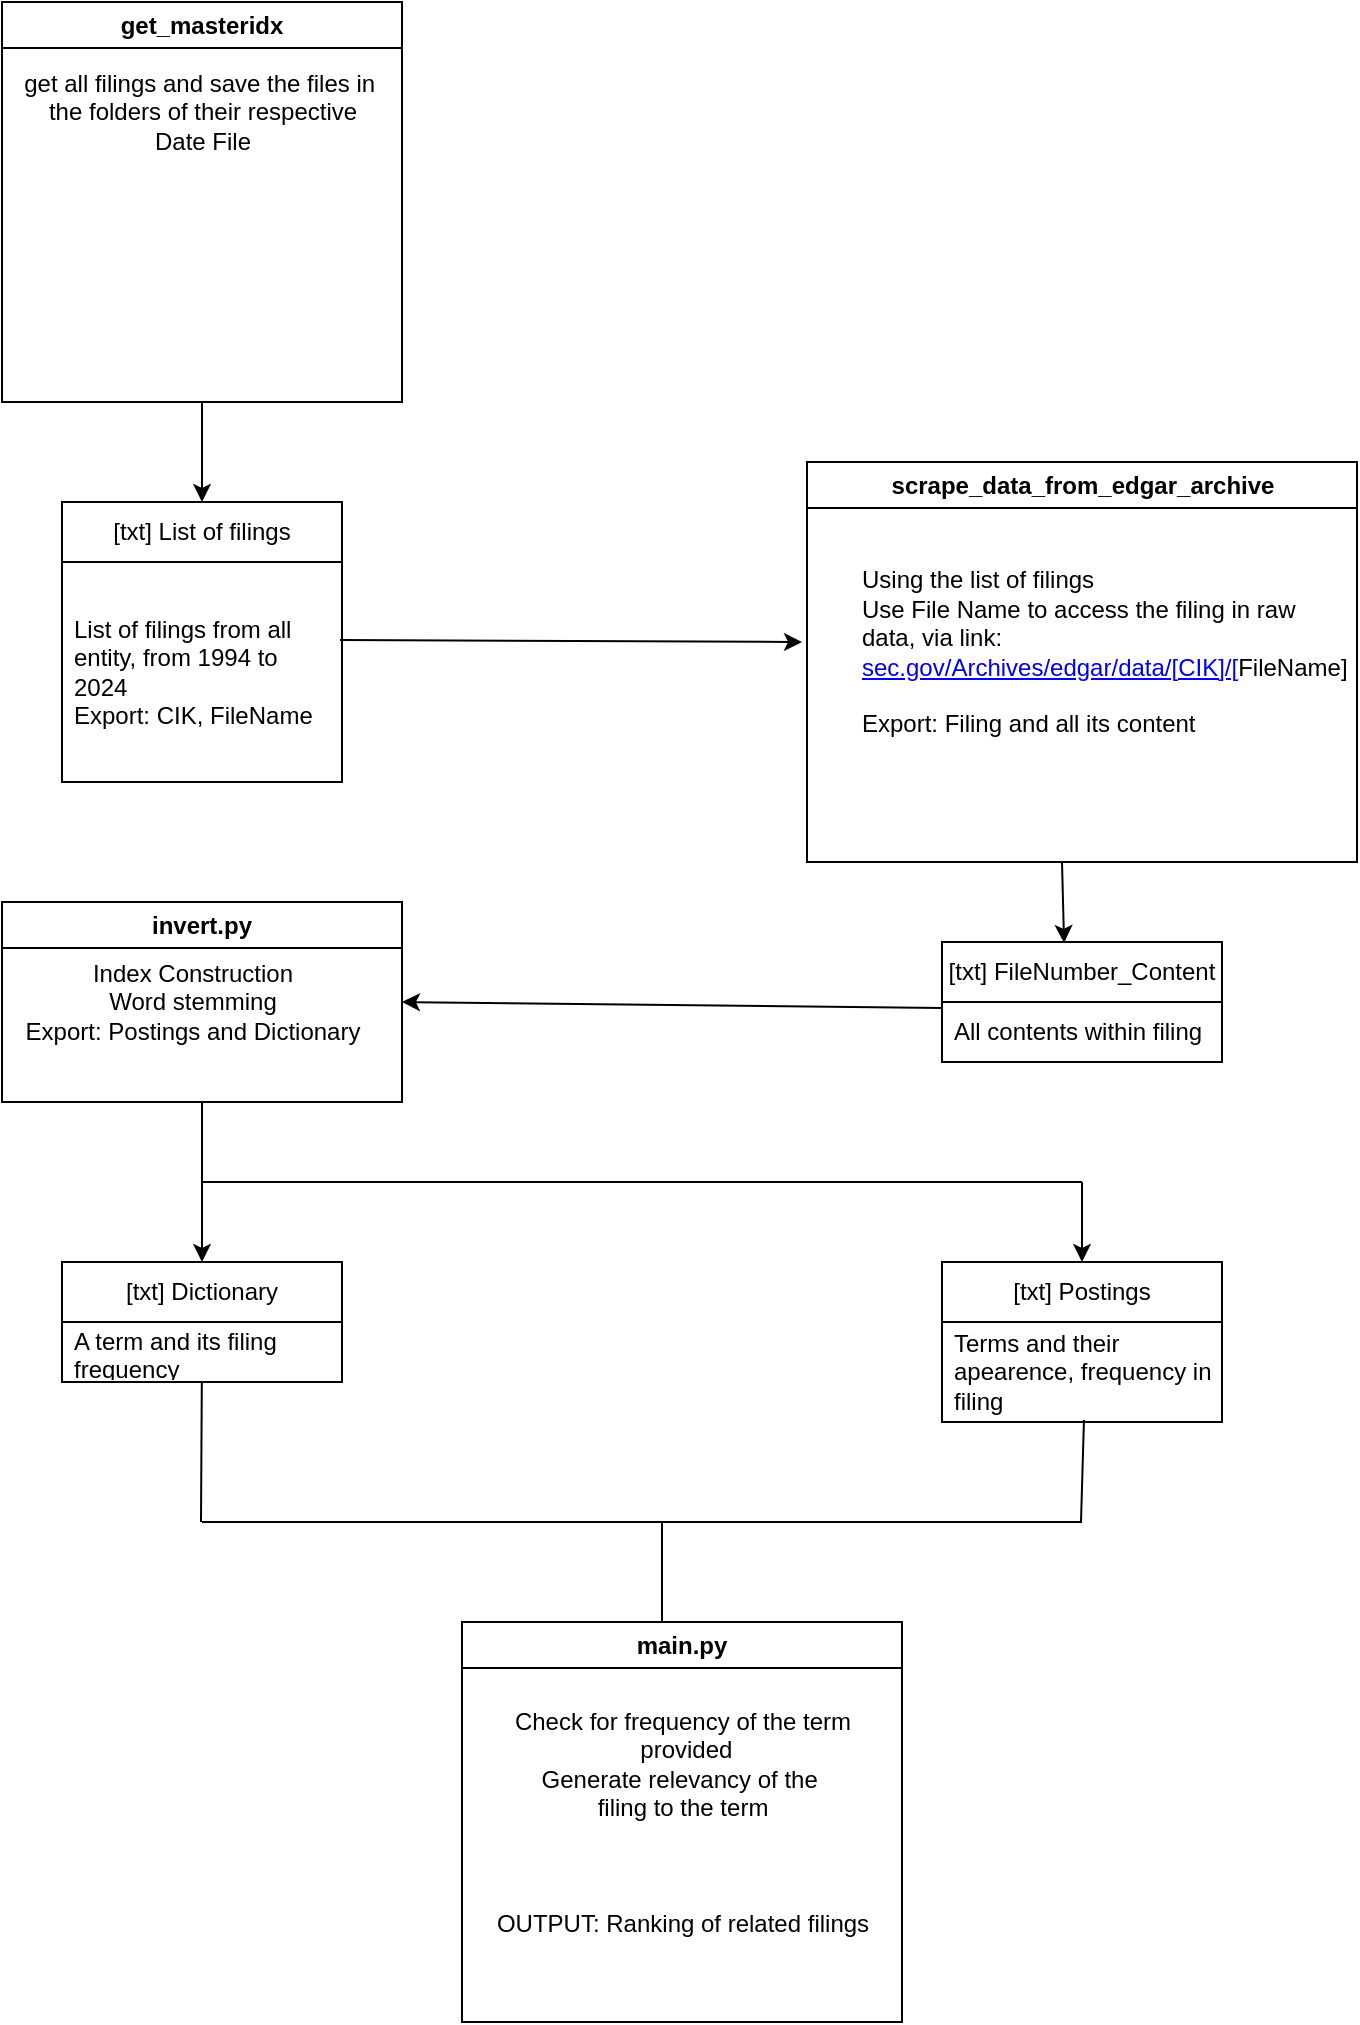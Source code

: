 <mxfile version="24.3.1" type="github" pages="2">
  <diagram name="Page-1" id="vi-skf5U6foYL7rZOOUz">
    <mxGraphModel dx="1192" dy="791" grid="1" gridSize="10" guides="1" tooltips="1" connect="1" arrows="1" fold="1" page="1" pageScale="1" pageWidth="850" pageHeight="1100" math="0" shadow="0">
      <root>
        <mxCell id="0" />
        <mxCell id="1" parent="0" />
        <mxCell id="MvNkE9TWbENgZuc7oFfd-5" value="get_masteridx" style="swimlane;whiteSpace=wrap;html=1;" vertex="1" parent="1">
          <mxGeometry x="80" y="80" width="200" height="200" as="geometry" />
        </mxCell>
        <mxCell id="MvNkE9TWbENgZuc7oFfd-6" value="get all filings and save the files in&amp;nbsp;&lt;div&gt;t&lt;span style=&quot;background-color: initial;&quot;&gt;he folders of their respective&lt;/span&gt;&lt;div&gt;&lt;div&gt;Date File&lt;/div&gt;&lt;/div&gt;&lt;/div&gt;" style="text;html=1;align=center;verticalAlign=middle;resizable=0;points=[];autosize=1;strokeColor=none;fillColor=none;" vertex="1" parent="MvNkE9TWbENgZuc7oFfd-5">
          <mxGeometry y="25" width="200" height="60" as="geometry" />
        </mxCell>
        <mxCell id="MvNkE9TWbENgZuc7oFfd-7" value="" style="endArrow=classic;html=1;rounded=0;exitX=0.5;exitY=1;exitDx=0;exitDy=0;" edge="1" parent="1" source="MvNkE9TWbENgZuc7oFfd-5">
          <mxGeometry width="50" height="50" relative="1" as="geometry">
            <mxPoint x="155" y="350" as="sourcePoint" />
            <mxPoint x="180" y="330" as="targetPoint" />
          </mxGeometry>
        </mxCell>
        <mxCell id="MvNkE9TWbENgZuc7oFfd-12" value="[txt] List of filings" style="swimlane;fontStyle=0;childLayout=stackLayout;horizontal=1;startSize=30;horizontalStack=0;resizeParent=1;resizeParentMax=0;resizeLast=0;collapsible=1;marginBottom=0;whiteSpace=wrap;html=1;" vertex="1" parent="1">
          <mxGeometry x="110" y="330" width="140" height="140" as="geometry" />
        </mxCell>
        <mxCell id="MvNkE9TWbENgZuc7oFfd-13" value="List of filings from all entity, from 1994 to 2024&lt;div&gt;Export: CIK, FileName&lt;/div&gt;" style="text;strokeColor=none;fillColor=none;align=left;verticalAlign=middle;spacingLeft=4;spacingRight=4;overflow=hidden;points=[[0,0.5],[1,0.5]];portConstraint=eastwest;rotatable=0;whiteSpace=wrap;html=1;" vertex="1" parent="MvNkE9TWbENgZuc7oFfd-12">
          <mxGeometry y="30" width="140" height="110" as="geometry" />
        </mxCell>
        <mxCell id="MvNkE9TWbENgZuc7oFfd-17" value="" style="endArrow=classic;html=1;rounded=0;exitX=0.993;exitY=0.355;exitDx=0;exitDy=0;exitPerimeter=0;" edge="1" parent="1" source="MvNkE9TWbENgZuc7oFfd-13">
          <mxGeometry width="50" height="50" relative="1" as="geometry">
            <mxPoint x="270" y="430" as="sourcePoint" />
            <mxPoint x="480" y="400" as="targetPoint" />
          </mxGeometry>
        </mxCell>
        <mxCell id="MvNkE9TWbENgZuc7oFfd-18" value="scrape_data_from_edgar_archive" style="swimlane;whiteSpace=wrap;html=1;" vertex="1" parent="1">
          <mxGeometry x="482.5" y="310" width="275" height="200" as="geometry" />
        </mxCell>
        <mxCell id="MvNkE9TWbENgZuc7oFfd-19" value="Using the list of filings&lt;div&gt;Use File Name to access the filing in raw data, via link:&lt;/div&gt;&lt;div&gt;&lt;a href=&quot;https://www.sec.gov/Archives/edgar/data/704172/0001493152-24-009464.txt&quot;&gt;sec.gov/Archives/edgar/data/[CIK]/[&lt;/a&gt;FileName]&lt;br&gt;&lt;/div&gt;&lt;div&gt;&lt;br&gt;&lt;/div&gt;&lt;div&gt;Export: Filing and all its content&lt;/div&gt;" style="text;html=1;align=left;verticalAlign=middle;whiteSpace=wrap;rounded=0;" vertex="1" parent="MvNkE9TWbENgZuc7oFfd-18">
          <mxGeometry x="25" y="75" width="175" height="40" as="geometry" />
        </mxCell>
        <mxCell id="MvNkE9TWbENgZuc7oFfd-24" value="" style="endArrow=classic;html=1;rounded=0;entryX=0.436;entryY=0.008;entryDx=0;entryDy=0;entryPerimeter=0;" edge="1" parent="MvNkE9TWbENgZuc7oFfd-18" target="MvNkE9TWbENgZuc7oFfd-20">
          <mxGeometry width="50" height="50" relative="1" as="geometry">
            <mxPoint x="127.5" y="200" as="sourcePoint" />
            <mxPoint x="177.5" y="150" as="targetPoint" />
          </mxGeometry>
        </mxCell>
        <mxCell id="MvNkE9TWbENgZuc7oFfd-20" value="[txt] FileNumber_Content" style="swimlane;fontStyle=0;childLayout=stackLayout;horizontal=1;startSize=30;horizontalStack=0;resizeParent=1;resizeParentMax=0;resizeLast=0;collapsible=1;marginBottom=0;whiteSpace=wrap;html=1;" vertex="1" parent="1">
          <mxGeometry x="550" y="550" width="140" height="60" as="geometry" />
        </mxCell>
        <mxCell id="MvNkE9TWbENgZuc7oFfd-39" value="" style="endArrow=classic;html=1;rounded=0;entryX=1;entryY=0.5;entryDx=0;entryDy=0;" edge="1" parent="MvNkE9TWbENgZuc7oFfd-20" target="MvNkE9TWbENgZuc7oFfd-25">
          <mxGeometry width="50" height="50" relative="1" as="geometry">
            <mxPoint y="33" as="sourcePoint" />
            <mxPoint x="50" y="-17" as="targetPoint" />
          </mxGeometry>
        </mxCell>
        <mxCell id="MvNkE9TWbENgZuc7oFfd-21" value="All contents within filing" style="text;strokeColor=none;fillColor=none;align=left;verticalAlign=middle;spacingLeft=4;spacingRight=4;overflow=hidden;points=[[0,0.5],[1,0.5]];portConstraint=eastwest;rotatable=0;whiteSpace=wrap;html=1;" vertex="1" parent="MvNkE9TWbENgZuc7oFfd-20">
          <mxGeometry y="30" width="140" height="30" as="geometry" />
        </mxCell>
        <mxCell id="MvNkE9TWbENgZuc7oFfd-25" value="invert.py" style="swimlane;whiteSpace=wrap;html=1;" vertex="1" parent="1">
          <mxGeometry x="80" y="530" width="200" height="100" as="geometry" />
        </mxCell>
        <mxCell id="MvNkE9TWbENgZuc7oFfd-27" value="Index Construction&lt;div&gt;Word stemming&lt;br&gt;&lt;div&gt;Export: Postings and Dictionary&lt;/div&gt;&lt;/div&gt;" style="text;html=1;align=center;verticalAlign=middle;resizable=0;points=[];autosize=1;strokeColor=none;fillColor=none;" vertex="1" parent="MvNkE9TWbENgZuc7oFfd-25">
          <mxGeometry y="20" width="190" height="60" as="geometry" />
        </mxCell>
        <mxCell id="MvNkE9TWbENgZuc7oFfd-28" value="" style="endArrow=classic;html=1;rounded=0;exitX=0.5;exitY=1;exitDx=0;exitDy=0;" edge="1" parent="1" source="MvNkE9TWbENgZuc7oFfd-25">
          <mxGeometry width="50" height="50" relative="1" as="geometry">
            <mxPoint x="150" y="760" as="sourcePoint" />
            <mxPoint x="180" y="710" as="targetPoint" />
          </mxGeometry>
        </mxCell>
        <mxCell id="MvNkE9TWbENgZuc7oFfd-29" value="[txt] Dictionary" style="swimlane;fontStyle=0;childLayout=stackLayout;horizontal=1;startSize=30;horizontalStack=0;resizeParent=1;resizeParentMax=0;resizeLast=0;collapsible=1;marginBottom=0;whiteSpace=wrap;html=1;" vertex="1" parent="1">
          <mxGeometry x="110" y="710" width="140" height="60" as="geometry" />
        </mxCell>
        <mxCell id="MvNkE9TWbENgZuc7oFfd-30" value="A term and its filing frequency" style="text;strokeColor=none;fillColor=none;align=left;verticalAlign=middle;spacingLeft=4;spacingRight=4;overflow=hidden;points=[[0,0.5],[1,0.5]];portConstraint=eastwest;rotatable=0;whiteSpace=wrap;html=1;" vertex="1" parent="MvNkE9TWbENgZuc7oFfd-29">
          <mxGeometry y="30" width="140" height="30" as="geometry" />
        </mxCell>
        <mxCell id="MvNkE9TWbENgZuc7oFfd-33" value="[txt] Postings" style="swimlane;fontStyle=0;childLayout=stackLayout;horizontal=1;startSize=30;horizontalStack=0;resizeParent=1;resizeParentMax=0;resizeLast=0;collapsible=1;marginBottom=0;whiteSpace=wrap;html=1;" vertex="1" parent="1">
          <mxGeometry x="550" y="710" width="140" height="80" as="geometry" />
        </mxCell>
        <mxCell id="MvNkE9TWbENgZuc7oFfd-34" value="Terms and their apearence, frequency in filing" style="text;strokeColor=none;fillColor=none;align=left;verticalAlign=middle;spacingLeft=4;spacingRight=4;overflow=hidden;points=[[0,0.5],[1,0.5]];portConstraint=eastwest;rotatable=0;whiteSpace=wrap;html=1;" vertex="1" parent="MvNkE9TWbENgZuc7oFfd-33">
          <mxGeometry y="30" width="140" height="50" as="geometry" />
        </mxCell>
        <mxCell id="MvNkE9TWbENgZuc7oFfd-41" value="" style="endArrow=none;html=1;rounded=0;entryX=0.507;entryY=0.98;entryDx=0;entryDy=0;entryPerimeter=0;" edge="1" parent="MvNkE9TWbENgZuc7oFfd-33" target="MvNkE9TWbENgZuc7oFfd-34">
          <mxGeometry width="50" height="50" relative="1" as="geometry">
            <mxPoint x="69.5" y="130" as="sourcePoint" />
            <mxPoint x="70" y="90" as="targetPoint" />
          </mxGeometry>
        </mxCell>
        <mxCell id="MvNkE9TWbENgZuc7oFfd-35" value="" style="endArrow=none;html=1;rounded=0;" edge="1" parent="1">
          <mxGeometry width="50" height="50" relative="1" as="geometry">
            <mxPoint x="180" y="670" as="sourcePoint" />
            <mxPoint x="620" y="670" as="targetPoint" />
          </mxGeometry>
        </mxCell>
        <mxCell id="MvNkE9TWbENgZuc7oFfd-38" value="" style="endArrow=classic;html=1;rounded=0;entryX=0.5;entryY=0;entryDx=0;entryDy=0;" edge="1" parent="1" target="MvNkE9TWbENgZuc7oFfd-33">
          <mxGeometry width="50" height="50" relative="1" as="geometry">
            <mxPoint x="620" y="670" as="sourcePoint" />
            <mxPoint x="670" y="620" as="targetPoint" />
          </mxGeometry>
        </mxCell>
        <mxCell id="MvNkE9TWbENgZuc7oFfd-40" value="" style="endArrow=none;html=1;rounded=0;" edge="1" parent="1" target="MvNkE9TWbENgZuc7oFfd-30">
          <mxGeometry width="50" height="50" relative="1" as="geometry">
            <mxPoint x="179.5" y="840" as="sourcePoint" />
            <mxPoint x="180" y="790" as="targetPoint" />
          </mxGeometry>
        </mxCell>
        <mxCell id="MvNkE9TWbENgZuc7oFfd-42" value="" style="endArrow=none;html=1;rounded=0;" edge="1" parent="1">
          <mxGeometry width="50" height="50" relative="1" as="geometry">
            <mxPoint x="620" y="840" as="sourcePoint" />
            <mxPoint x="180" y="840" as="targetPoint" />
          </mxGeometry>
        </mxCell>
        <mxCell id="MvNkE9TWbENgZuc7oFfd-43" value="" style="endArrow=classic;html=1;rounded=0;" edge="1" parent="1">
          <mxGeometry width="50" height="50" relative="1" as="geometry">
            <mxPoint x="410" y="840" as="sourcePoint" />
            <mxPoint x="410" y="900" as="targetPoint" />
          </mxGeometry>
        </mxCell>
        <mxCell id="MvNkE9TWbENgZuc7oFfd-44" value="main.py" style="swimlane;whiteSpace=wrap;html=1;" vertex="1" parent="1">
          <mxGeometry x="310" y="890" width="220" height="200" as="geometry" />
        </mxCell>
        <mxCell id="MvNkE9TWbENgZuc7oFfd-45" value="Check for frequency of the term&lt;div&gt;&amp;nbsp;provided&lt;div&gt;Generate relevancy of the&amp;nbsp;&lt;/div&gt;&lt;div&gt;filing to the term&lt;/div&gt;&lt;/div&gt;&lt;div&gt;&lt;br&gt;&lt;/div&gt;&lt;div&gt;&lt;br&gt;&lt;/div&gt;&lt;div&gt;&lt;br&gt;&lt;/div&gt;&lt;div&gt;OUTPUT: Ranking of related filings&lt;/div&gt;" style="text;html=1;align=center;verticalAlign=middle;resizable=0;points=[];autosize=1;strokeColor=none;fillColor=none;" vertex="1" parent="MvNkE9TWbENgZuc7oFfd-44">
          <mxGeometry x="5" y="35" width="210" height="130" as="geometry" />
        </mxCell>
      </root>
    </mxGraphModel>
  </diagram>
  <diagram id="1fVOhVchD0sTX4VUB5-C" name="Page-2">
    <mxGraphModel dx="1192" dy="791" grid="1" gridSize="10" guides="1" tooltips="1" connect="1" arrows="1" fold="1" page="1" pageScale="1" pageWidth="850" pageHeight="1100" math="0" shadow="0">
      <root>
        <mxCell id="0" />
        <mxCell id="1" parent="0" />
      </root>
    </mxGraphModel>
  </diagram>
</mxfile>
